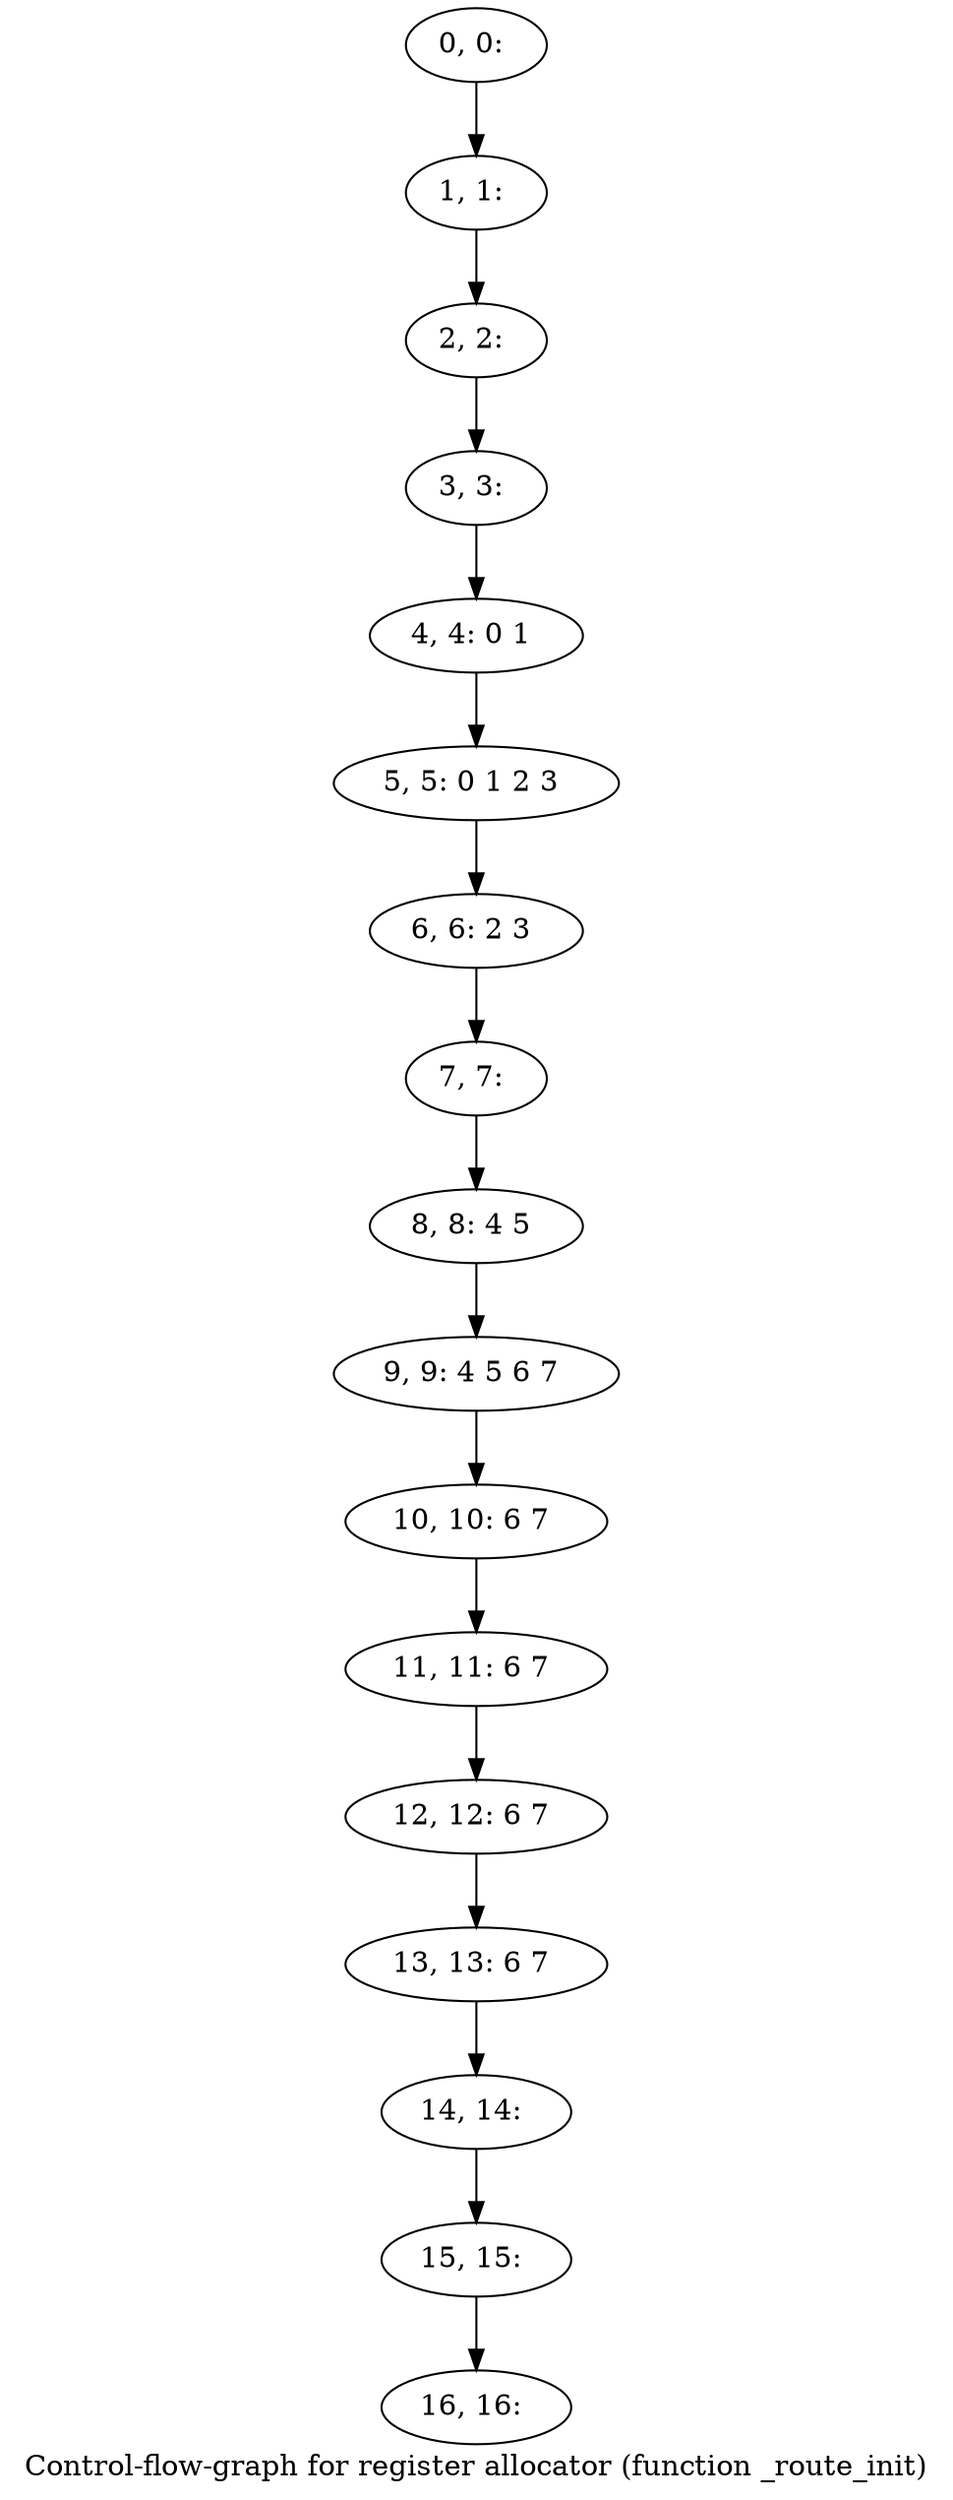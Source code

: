 digraph G {
graph [label="Control-flow-graph for register allocator (function _route_init)"]
0[label="0, 0: "];
1[label="1, 1: "];
2[label="2, 2: "];
3[label="3, 3: "];
4[label="4, 4: 0 1 "];
5[label="5, 5: 0 1 2 3 "];
6[label="6, 6: 2 3 "];
7[label="7, 7: "];
8[label="8, 8: 4 5 "];
9[label="9, 9: 4 5 6 7 "];
10[label="10, 10: 6 7 "];
11[label="11, 11: 6 7 "];
12[label="12, 12: 6 7 "];
13[label="13, 13: 6 7 "];
14[label="14, 14: "];
15[label="15, 15: "];
16[label="16, 16: "];
0->1 ;
1->2 ;
2->3 ;
3->4 ;
4->5 ;
5->6 ;
6->7 ;
7->8 ;
8->9 ;
9->10 ;
10->11 ;
11->12 ;
12->13 ;
13->14 ;
14->15 ;
15->16 ;
}
